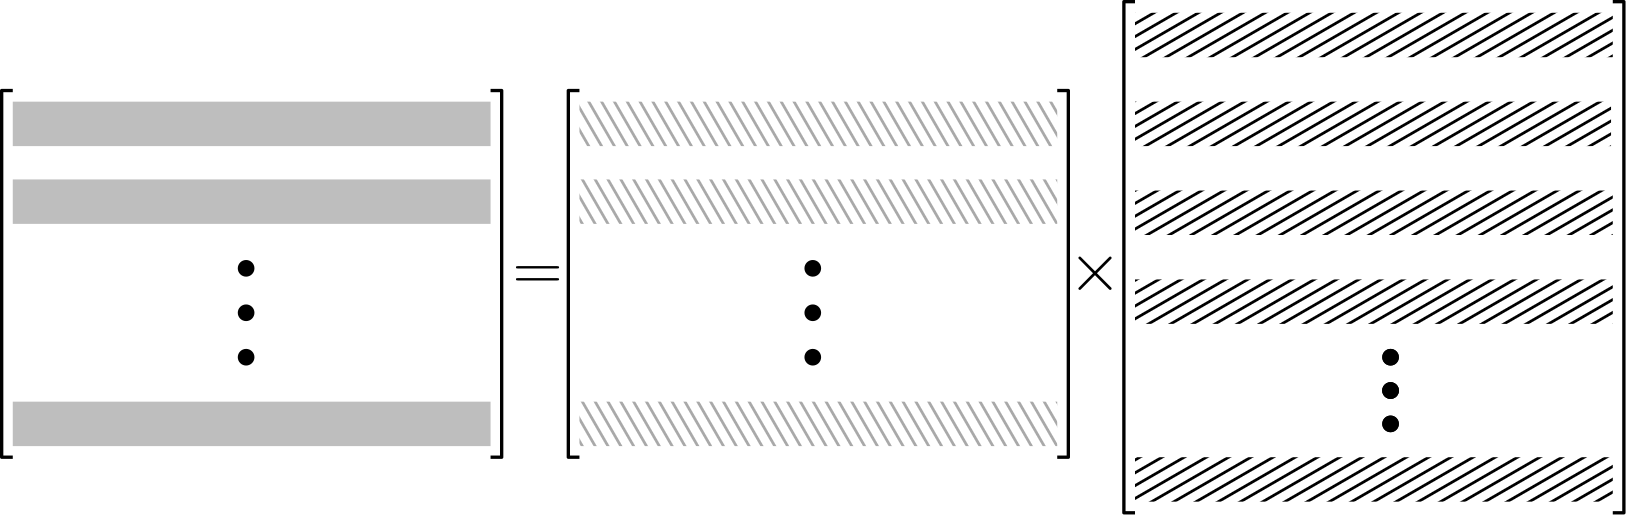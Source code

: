 <?xml version="1.0"?>
<!DOCTYPE ipe SYSTEM "ipe.dtd">
<ipe version="70206" creator="Ipe 7.2.7">
<info created="D:20180216210455" modified="D:20180216214800"/>
<ipestyle name="basic">
<symbol name="arrow/arc(spx)">
<path stroke="sym-stroke" fill="sym-stroke" pen="sym-pen">
0 0 m
-1 0.333 l
-1 -0.333 l
h
</path>
</symbol>
<symbol name="arrow/farc(spx)">
<path stroke="sym-stroke" fill="white" pen="sym-pen">
0 0 m
-1 0.333 l
-1 -0.333 l
h
</path>
</symbol>
<symbol name="arrow/ptarc(spx)">
<path stroke="sym-stroke" fill="sym-stroke" pen="sym-pen">
0 0 m
-1 0.333 l
-0.8 0 l
-1 -0.333 l
h
</path>
</symbol>
<symbol name="arrow/fptarc(spx)">
<path stroke="sym-stroke" fill="white" pen="sym-pen">
0 0 m
-1 0.333 l
-0.8 0 l
-1 -0.333 l
h
</path>
</symbol>
<symbol name="mark/circle(sx)" transformations="translations">
<path fill="sym-stroke">
0.6 0 0 0.6 0 0 e
0.4 0 0 0.4 0 0 e
</path>
</symbol>
<symbol name="mark/disk(sx)" transformations="translations">
<path fill="sym-stroke">
0.6 0 0 0.6 0 0 e
</path>
</symbol>
<symbol name="mark/fdisk(sfx)" transformations="translations">
<group>
<path fill="sym-fill">
0.5 0 0 0.5 0 0 e
</path>
<path fill="sym-stroke" fillrule="eofill">
0.6 0 0 0.6 0 0 e
0.4 0 0 0.4 0 0 e
</path>
</group>
</symbol>
<symbol name="mark/box(sx)" transformations="translations">
<path fill="sym-stroke" fillrule="eofill">
-0.6 -0.6 m
0.6 -0.6 l
0.6 0.6 l
-0.6 0.6 l
h
-0.4 -0.4 m
0.4 -0.4 l
0.4 0.4 l
-0.4 0.4 l
h
</path>
</symbol>
<symbol name="mark/square(sx)" transformations="translations">
<path fill="sym-stroke">
-0.6 -0.6 m
0.6 -0.6 l
0.6 0.6 l
-0.6 0.6 l
h
</path>
</symbol>
<symbol name="mark/fsquare(sfx)" transformations="translations">
<group>
<path fill="sym-fill">
-0.5 -0.5 m
0.5 -0.5 l
0.5 0.5 l
-0.5 0.5 l
h
</path>
<path fill="sym-stroke" fillrule="eofill">
-0.6 -0.6 m
0.6 -0.6 l
0.6 0.6 l
-0.6 0.6 l
h
-0.4 -0.4 m
0.4 -0.4 l
0.4 0.4 l
-0.4 0.4 l
h
</path>
</group>
</symbol>
<symbol name="mark/cross(sx)" transformations="translations">
<group>
<path fill="sym-stroke">
-0.43 -0.57 m
0.57 0.43 l
0.43 0.57 l
-0.57 -0.43 l
h
</path>
<path fill="sym-stroke">
-0.43 0.57 m
0.57 -0.43 l
0.43 -0.57 l
-0.57 0.43 l
h
</path>
</group>
</symbol>
<symbol name="arrow/fnormal(spx)">
<path stroke="sym-stroke" fill="white" pen="sym-pen">
0 0 m
-1 0.333 l
-1 -0.333 l
h
</path>
</symbol>
<symbol name="arrow/pointed(spx)">
<path stroke="sym-stroke" fill="sym-stroke" pen="sym-pen">
0 0 m
-1 0.333 l
-0.8 0 l
-1 -0.333 l
h
</path>
</symbol>
<symbol name="arrow/fpointed(spx)">
<path stroke="sym-stroke" fill="white" pen="sym-pen">
0 0 m
-1 0.333 l
-0.8 0 l
-1 -0.333 l
h
</path>
</symbol>
<symbol name="arrow/linear(spx)">
<path stroke="sym-stroke" pen="sym-pen">
-1 0.333 m
0 0 l
-1 -0.333 l
</path>
</symbol>
<symbol name="arrow/fdouble(spx)">
<path stroke="sym-stroke" fill="white" pen="sym-pen">
0 0 m
-1 0.333 l
-1 -0.333 l
h
-1 0 m
-2 0.333 l
-2 -0.333 l
h
</path>
</symbol>
<symbol name="arrow/double(spx)">
<path stroke="sym-stroke" fill="sym-stroke" pen="sym-pen">
0 0 m
-1 0.333 l
-1 -0.333 l
h
-1 0 m
-2 0.333 l
-2 -0.333 l
h
</path>
</symbol>
<pen name="heavier" value="0.8"/>
<pen name="fat" value="1.2"/>
<pen name="ultrafat" value="2"/>
<symbolsize name="large" value="5"/>
<symbolsize name="small" value="2"/>
<symbolsize name="tiny" value="1.1"/>
<arrowsize name="large" value="10"/>
<arrowsize name="small" value="5"/>
<arrowsize name="tiny" value="3"/>
<color name="red" value="1 0 0"/>
<color name="green" value="0 1 0"/>
<color name="blue" value="0 0 1"/>
<color name="yellow" value="1 1 0"/>
<color name="orange" value="1 0.647 0"/>
<color name="gold" value="1 0.843 0"/>
<color name="purple" value="0.627 0.125 0.941"/>
<color name="gray" value="0.745"/>
<color name="brown" value="0.647 0.165 0.165"/>
<color name="navy" value="0 0 0.502"/>
<color name="pink" value="1 0.753 0.796"/>
<color name="seagreen" value="0.18 0.545 0.341"/>
<color name="turquoise" value="0.251 0.878 0.816"/>
<color name="violet" value="0.933 0.51 0.933"/>
<color name="darkblue" value="0 0 0.545"/>
<color name="darkcyan" value="0 0.545 0.545"/>
<color name="darkgray" value="0.663"/>
<color name="darkgreen" value="0 0.392 0"/>
<color name="darkmagenta" value="0.545 0 0.545"/>
<color name="darkorange" value="1 0.549 0"/>
<color name="darkred" value="0.545 0 0"/>
<color name="lightblue" value="0.678 0.847 0.902"/>
<color name="lightcyan" value="0.878 1 1"/>
<color name="lightgray" value="0.827"/>
<color name="lightgreen" value="0.565 0.933 0.565"/>
<color name="lightyellow" value="1 1 0.878"/>
<dashstyle name="dashed" value="[4] 0"/>
<dashstyle name="dotted" value="[1 3] 0"/>
<dashstyle name="dash dotted" value="[4 2 1 2] 0"/>
<dashstyle name="dash dot dotted" value="[4 2 1 2 1 2] 0"/>
<textsize name="large" value="\large"/>
<textsize name="Large" value="\Large"/>
<textsize name="LARGE" value="\LARGE"/>
<textsize name="huge" value="\huge"/>
<textsize name="Huge" value="\Huge"/>
<textsize name="small" value="\small"/>
<textsize name="footnote" value="\footnotesize"/>
<textsize name="tiny" value="\tiny"/>
<textstyle name="center" begin="\begin{center}" end="\end{center}"/>
<textstyle name="itemize" begin="\begin{itemize}" end="\end{itemize}"/>
<textstyle name="item" begin="\begin{itemize}\item{}" end="\end{itemize}"/>
<gridsize name="4 pts" value="4"/>
<gridsize name="8 pts (~3 mm)" value="8"/>
<gridsize name="16 pts (~6 mm)" value="16"/>
<gridsize name="32 pts (~12 mm)" value="32"/>
<gridsize name="10 pts (~3.5 mm)" value="10"/>
<gridsize name="20 pts (~7 mm)" value="20"/>
<gridsize name="14 pts (~5 mm)" value="14"/>
<gridsize name="28 pts (~10 mm)" value="28"/>
<gridsize name="56 pts (~20 mm)" value="56"/>
<anglesize name="90 deg" value="90"/>
<anglesize name="60 deg" value="60"/>
<anglesize name="45 deg" value="45"/>
<anglesize name="30 deg" value="30"/>
<anglesize name="22.5 deg" value="22.5"/>
<opacity name="10%" value="0.1"/>
<opacity name="30%" value="0.3"/>
<opacity name="50%" value="0.5"/>
<opacity name="75%" value="0.75"/>
<tiling name="falling" angle="-60" step="4" width="1"/>
<tiling name="rising" angle="30" step="4" width="1"/>
</ipestyle>
<page>
<layer name="alpha"/>
<view layers="alpha" active="alpha"/>
<path layer="alpha" matrix="0.5 0 -0 0.75 148 170" stroke="black" pen="fat">
128 712 m
120 712 l
120 536 l
128 536 l
</path>
<path matrix="0.5 0 -0 0.75 224 170" stroke="black" pen="fat">
320 712 m
328 712 l
328 536 l
320 536 l
</path>
<path matrix="0.895831 0 0 1 297.334 28" fill="black" tiling="rising">
128 704 m
128 688 l
320 688 l
320 704 l
h
</path>
<path matrix="0.892577 0 0 1 297.751 28" fill="black" tiling="rising">
128 672 m
128 656 l
320 656 l
320 672 l
h
</path>
<path matrix="0.895831 0 0 1 297.334 28" fill="black" tiling="rising">
128 640 m
128 624 l
320 624 l
320 640 l
h
</path>
<use matrix="1 0 0 1 280 4" name="mark/disk(sx)" pos="224 592" size="large" stroke="black"/>
<use matrix="1 0 0 1 280 0" name="mark/disk(sx)" pos="224 608" size="large" stroke="black"/>
<path matrix="0.5 0 0 1.04545 348 -8.36364" stroke="black" pen="fat">
128 712 m
120 712 l
120 536 l
128 536 l
</path>
<path matrix="0.5 0 0 1.04545 424 -8.36364" stroke="black" pen="fat">
320 712 m
328 712 l
328 536 l
320 536 l
</path>
<text matrix="1 0 0 1 -28 -120" transformations="translations" pos="416 752" stroke="black" type="label" width="19.279" height="14.465" depth="2.06" valign="baseline" size="Huge" style="math">\times</text>
<text matrix="1 0 0 1 -228 -120" transformations="translations" pos="416 752" stroke="black" type="label" width="17.843" height="8.814" depth="0" valign="baseline" size="Huge" style="math">=</text>
<path matrix="0.895831 0 0 1 297.334 -4" fill="black" tiling="rising">
128 640 m
128 624 l
320 624 l
320 640 l
h
</path>
<use matrix="1 0 0 1 280 -24" name="mark/disk(sx)" pos="224 608" size="large" stroke="black"/>
<path matrix="0.895831 0 -0 1 97.334 -32" fill="darkgray" tiling="falling">
128 704 m
128 688 l
320 688 l
320 704 l
h
</path>
<path matrix="0.895833 0 -0 1 97.3333 -112" fill="darkgray" tiling="falling">
128 704 m
128 688 l
320 688 l
320 704 l
h
</path>
<use matrix="1 0 -0 1 72 32" name="mark/disk(sx)" pos="224 592" size="large" stroke="black"/>
<use matrix="1 0 -0 1 72 32" name="mark/disk(sx)" pos="224 576" size="large" stroke="black"/>
<use matrix="1 0 -0 1 72 32" name="mark/disk(sx)" pos="224 608" size="large" stroke="black"/>
<path matrix="0.895831 0 0 1 297.334 12" fill="black" tiling="rising">
128 560 m
128 544 l
320 544 l
320 560 l
h
</path>
<path matrix="0.895833 0 -0 1 97.3326 -4" fill="darkgray" tiling="falling">
128 704 m
128 688 l
320 688 l
320 704 l
h
</path>
<path matrix="0.5 0 0 0.75 -56 170" stroke="black" pen="fat">
128 712 m
120 712 l
120 536 l
128 536 l
</path>
<path matrix="0.5 0 0 0.75 20 170" stroke="black" pen="fat">
320 712 m
328 712 l
328 536 l
320 536 l
</path>
<path matrix="0.895831 0 0 1 -106.666 -32" fill="gray">
128 704 m
128 688 l
320 688 l
320 704 l
h
</path>
<path matrix="0.895833 0 0 1 -106.667 -112" fill="gray">
128 704 m
128 688 l
320 688 l
320 704 l
h
</path>
<use matrix="1 0 0 1 -132 32" name="mark/disk(sx)" pos="224 592" size="large" stroke="black"/>
<use matrix="1 0 0 1 -132 32" name="mark/disk(sx)" pos="224 576" size="large" stroke="black"/>
<use matrix="1 0 0 1 -132 32" name="mark/disk(sx)" pos="224 608" size="large" stroke="black"/>
<path matrix="0.895833 0 0 1 -106.667 -4" fill="gray">
128 704 m
128 688 l
320 688 l
320 704 l
h
</path>
<use matrix="1 0 0 1 280 0" name="mark/disk(sx)" pos="224 608" size="large" stroke="black"/>
<use matrix="1 0 0 1 280 4" name="mark/disk(sx)" pos="224 592" size="large" stroke="black"/>
<use matrix="1 0 0 1 280 4" name="mark/disk(sx)" pos="224 592" size="large" stroke="black"/>
<use matrix="1 0 0 1 280 -24" name="mark/disk(sx)" pos="224 608" size="large" stroke="black"/>
</page>
</ipe>
